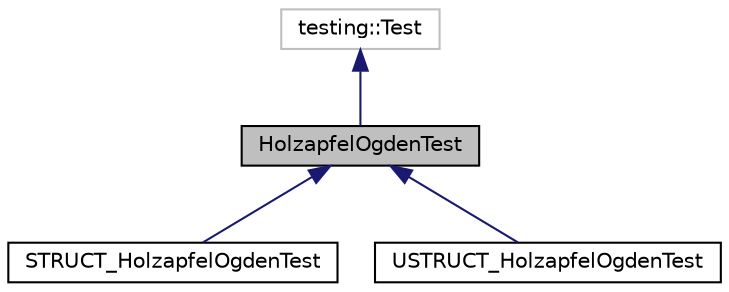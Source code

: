 digraph "HolzapfelOgdenTest"
{
 // LATEX_PDF_SIZE
  edge [fontname="Helvetica",fontsize="10",labelfontname="Helvetica",labelfontsize="10"];
  node [fontname="Helvetica",fontsize="10",shape=record];
  Node1 [label="HolzapfelOgdenTest",height=0.2,width=0.4,color="black", fillcolor="grey75", style="filled", fontcolor="black",tooltip="Test fixture class for the Holzapfel-Ogden material model."];
  Node2 -> Node1 [dir="back",color="midnightblue",fontsize="10",style="solid",fontname="Helvetica"];
  Node2 [label="testing::Test",height=0.2,width=0.4,color="grey75", fillcolor="white", style="filled",tooltip=" "];
  Node1 -> Node3 [dir="back",color="midnightblue",fontsize="10",style="solid",fontname="Helvetica"];
  Node3 [label="STRUCT_HolzapfelOgdenTest",height=0.2,width=0.4,color="black", fillcolor="white", style="filled",URL="$class_s_t_r_u_c_t___holzapfel_ogden_test.html",tooltip="Test fixture class for STRUCT Holzapfel-Ogden material model."];
  Node1 -> Node4 [dir="back",color="midnightblue",fontsize="10",style="solid",fontname="Helvetica"];
  Node4 [label="USTRUCT_HolzapfelOgdenTest",height=0.2,width=0.4,color="black", fillcolor="white", style="filled",URL="$class_u_s_t_r_u_c_t___holzapfel_ogden_test.html",tooltip="Test fixture class for USTRUCT Holzapfel-Ogden material model."];
}
